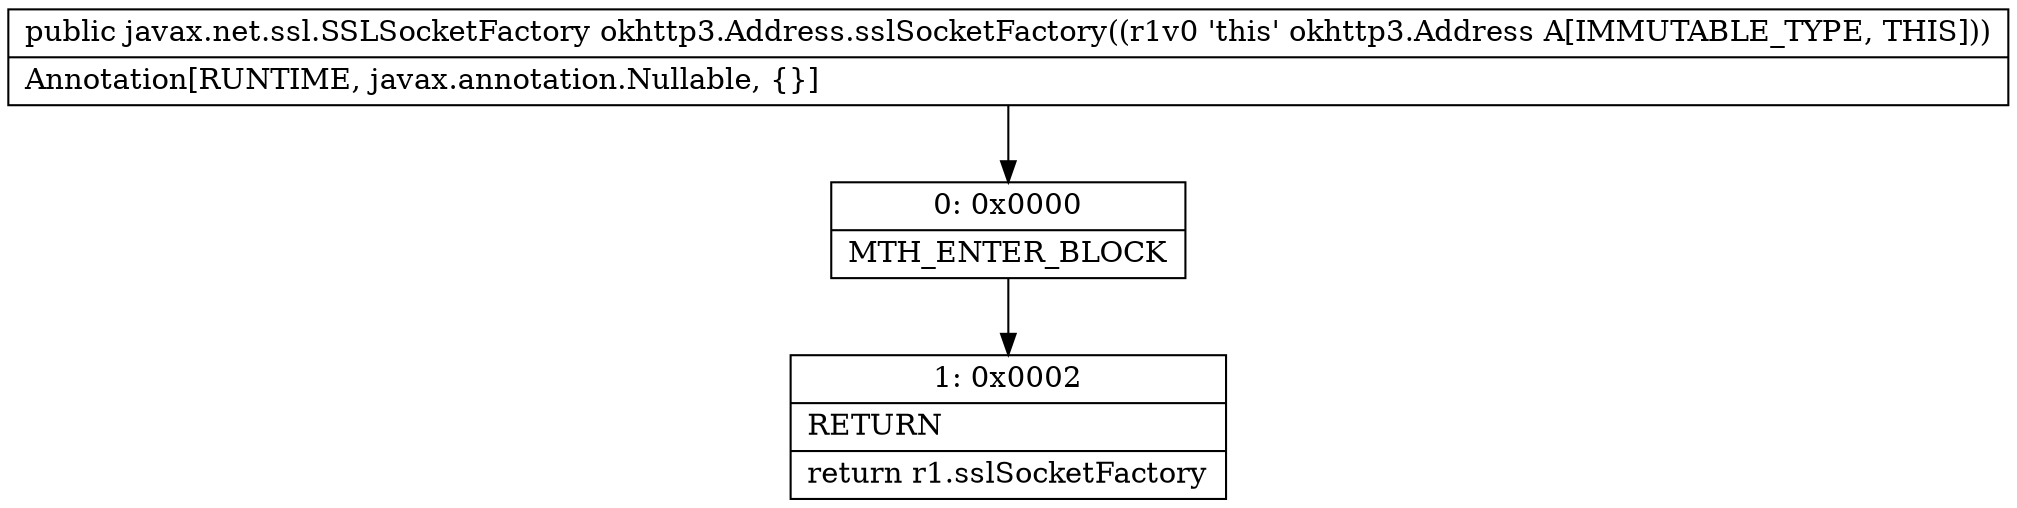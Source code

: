 digraph "CFG forokhttp3.Address.sslSocketFactory()Ljavax\/net\/ssl\/SSLSocketFactory;" {
Node_0 [shape=record,label="{0\:\ 0x0000|MTH_ENTER_BLOCK\l}"];
Node_1 [shape=record,label="{1\:\ 0x0002|RETURN\l|return r1.sslSocketFactory\l}"];
MethodNode[shape=record,label="{public javax.net.ssl.SSLSocketFactory okhttp3.Address.sslSocketFactory((r1v0 'this' okhttp3.Address A[IMMUTABLE_TYPE, THIS]))  | Annotation[RUNTIME, javax.annotation.Nullable, \{\}]\l}"];
MethodNode -> Node_0;
Node_0 -> Node_1;
}

